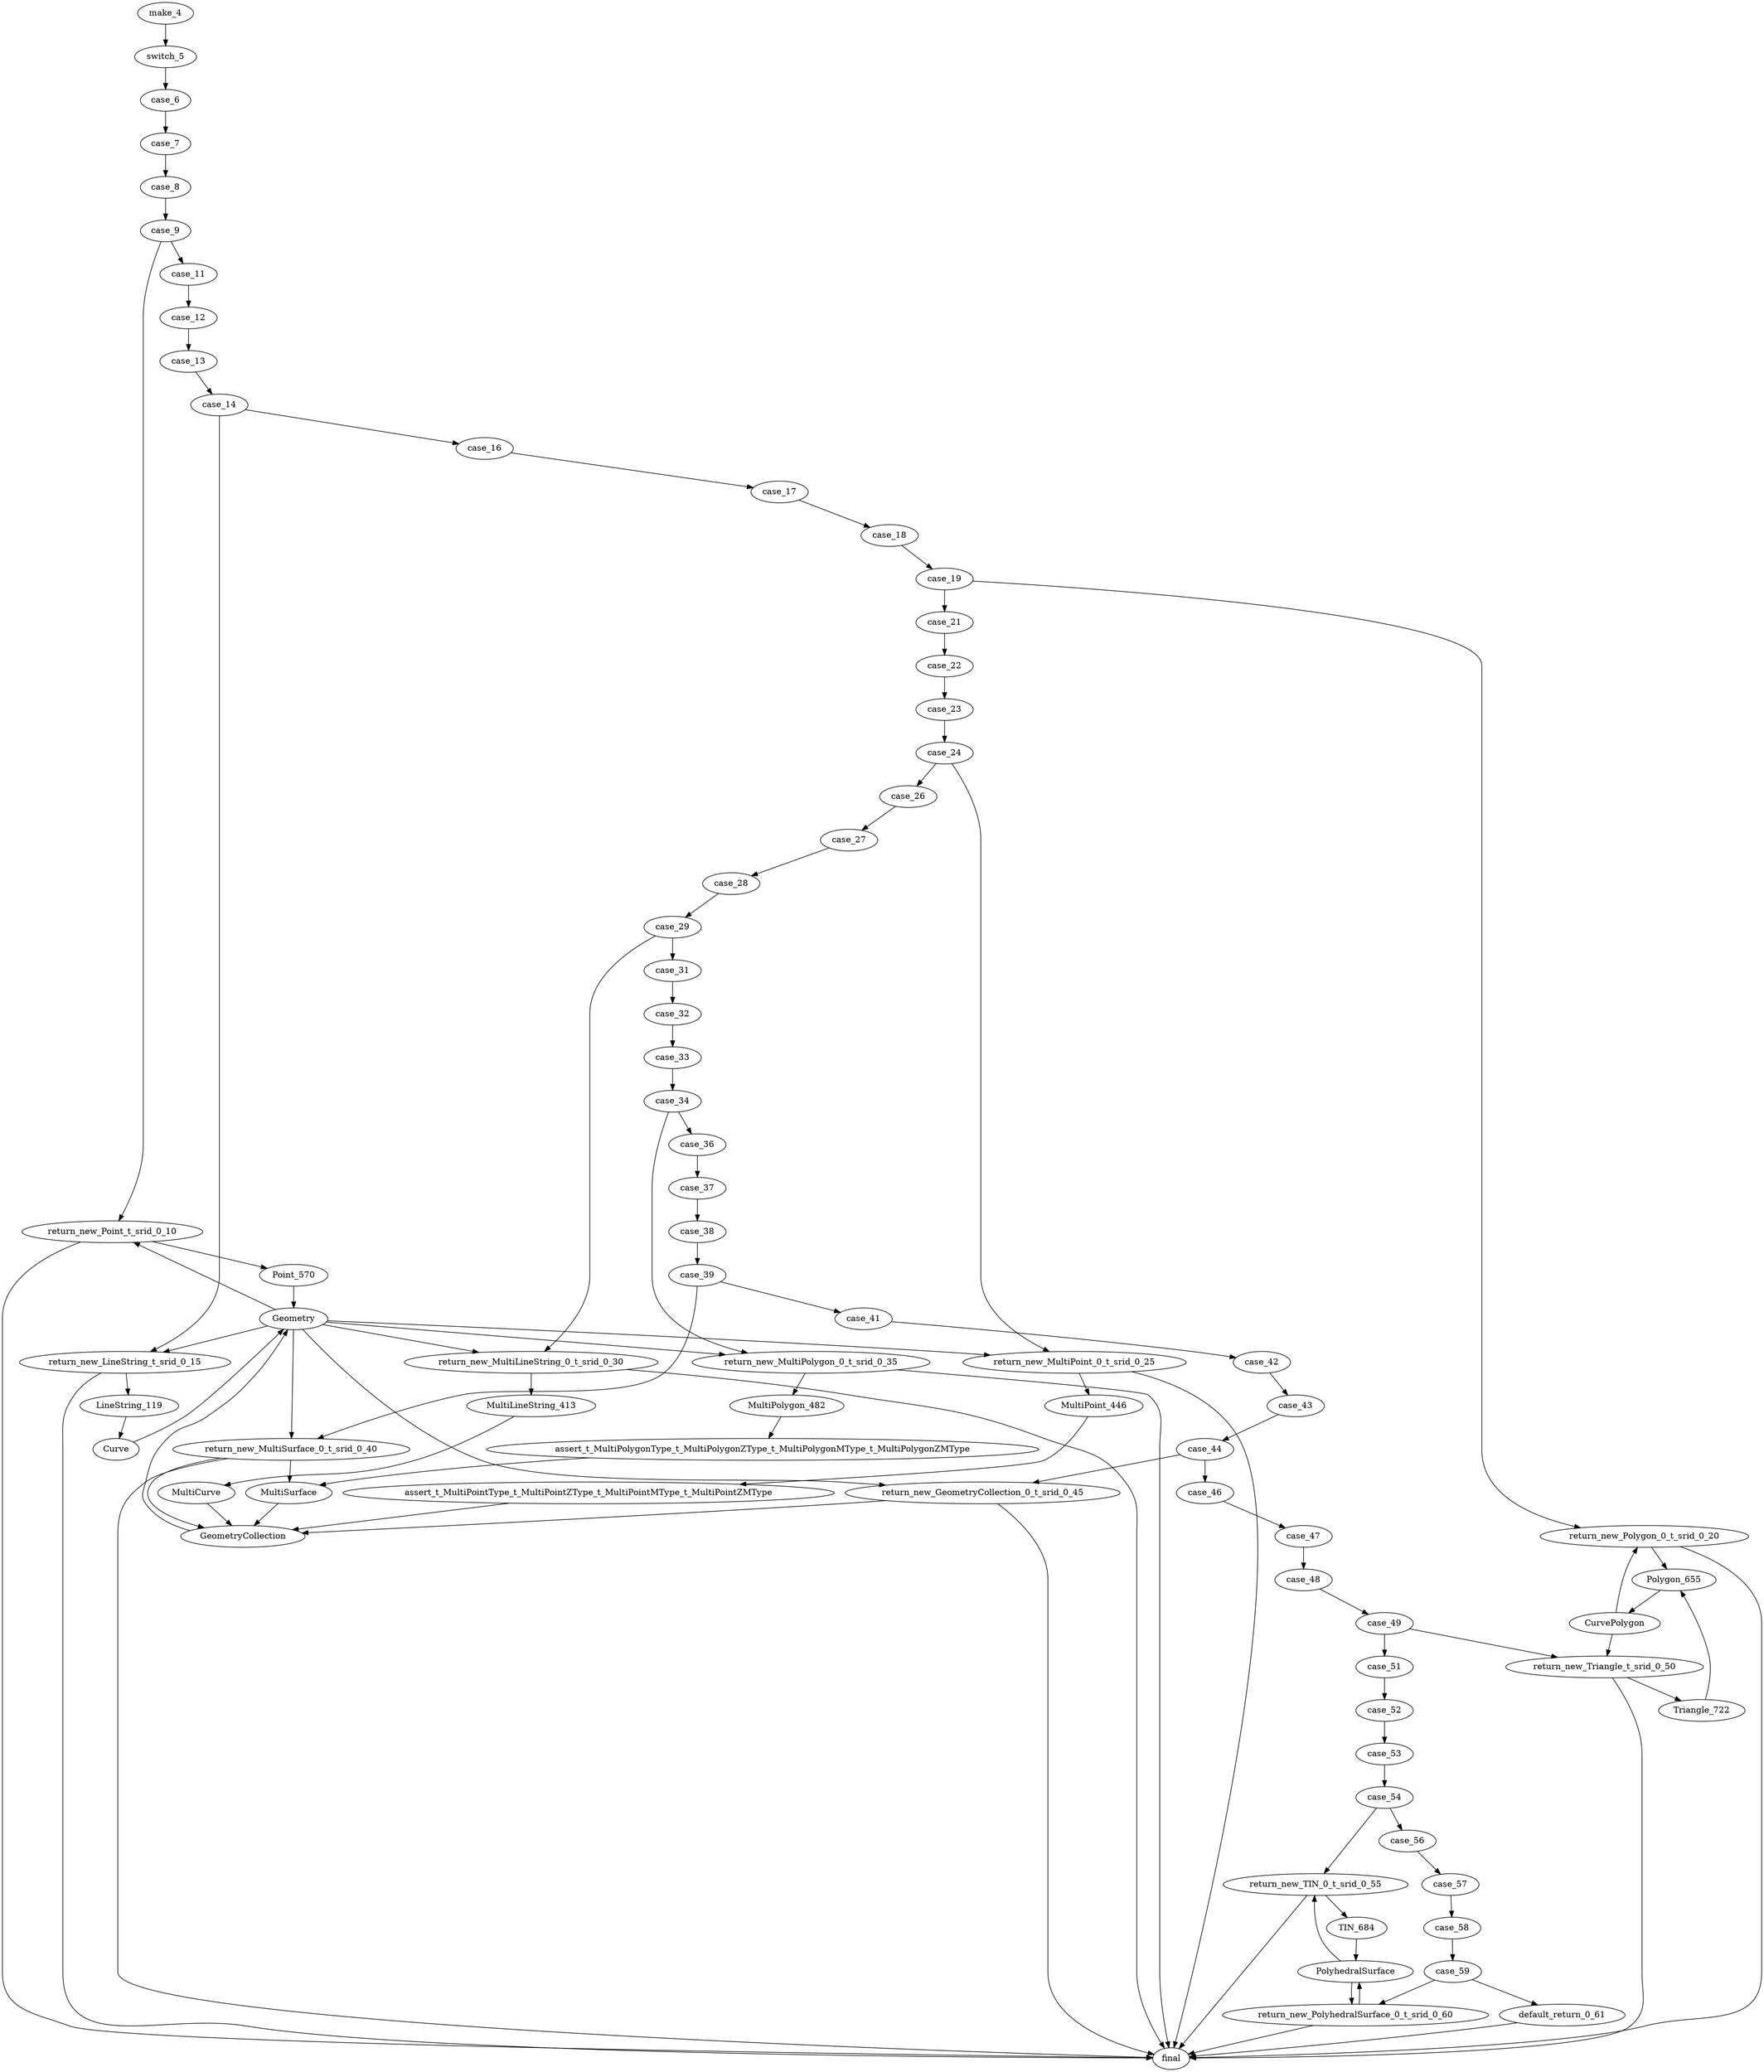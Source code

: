 strict digraph G {
make_4;
switch_5;
case_6;
case_7;
case_8;
case_9;
return_new_Point_t_srid_0_10;
case_11;
case_12;
case_13;
case_14;
return_new_LineString_t_srid_0_15;
case_16;
case_17;
case_18;
case_19;
return_new_Polygon_0_t_srid_0_20;
case_21;
case_22;
case_23;
case_24;
return_new_MultiPoint_0_t_srid_0_25;
case_26;
case_27;
case_28;
case_29;
return_new_MultiLineString_0_t_srid_0_30;
case_31;
case_32;
case_33;
case_34;
return_new_MultiPolygon_0_t_srid_0_35;
case_36;
case_37;
case_38;
case_39;
return_new_MultiSurface_0_t_srid_0_40;
case_41;
case_42;
case_43;
case_44;
return_new_GeometryCollection_0_t_srid_0_45;
case_46;
case_47;
case_48;
case_49;
return_new_Triangle_t_srid_0_50;
case_51;
case_52;
case_53;
case_54;
return_new_TIN_0_t_srid_0_55;
case_56;
case_57;
case_58;
case_59;
return_new_PolyhedralSurface_0_t_srid_0_60;
default_return_0_61;
final;
LineString_119;
MultiLineString_413;
MultiPoint_446;
assert_t_MultiPointType_t_MultiPointZType_t_MultiPointMType_t_MultiPointZMType;
MultiPolygon_482;
assert_t_MultiPolygonType_t_MultiPolygonZType_t_MultiPolygonMType_t_MultiPolygonZMType;
Point_570;
Polygon_655;
TIN_684;
Triangle_722;
PolyhedralSurface;
Curve;
MultiCurve;
GeometryCollection;
MultiSurface;
Geometry;
CurvePolygon;
make_4->switch_5;
switch_5->case_6;
case_6 -> case_7;
case_7 -> case_8;
case_8 -> case_9;
case_9 -> return_new_Point_t_srid_0_10;
return_new_Point_t_srid_0_10->Point_570;
Point_570->Geometry;
Geometry->return_new_Point_t_srid_0_10;
case_9  -> case_11;
case_11 -> case_12;
case_12 -> case_13;
case_13 -> case_14;
case_14 -> return_new_LineString_t_srid_0_15;
return_new_LineString_t_srid_0_15->LineString_119;
LineString_119->Curve;
Curve->Geometry;
Geometry-> return_new_LineString_t_srid_0_15;
case_14 -> case_16;
case_16 -> case_17;
case_17 -> case_18;
case_18 -> case_19;
case_19 -> return_new_Polygon_0_t_srid_0_20;
return_new_Polygon_0_t_srid_0_20->Polygon_655;
Polygon_655-> CurvePolygon;
CurvePolygon->return_new_Polygon_0_t_srid_0_20;
case_19 -> case_21;
case_21 -> case_22;
case_22 -> case_23;
case_23 -> case_24;
case_24 -> return_new_MultiPoint_0_t_srid_0_25;
return_new_MultiPoint_0_t_srid_0_25->MultiPoint_446;
MultiPoint_446->assert_t_MultiPointType_t_MultiPointZType_t_MultiPointMType_t_MultiPointZMType;
assert_t_MultiPointType_t_MultiPointZType_t_MultiPointMType_t_MultiPointZMType->GeometryCollection;
GeometryCollection-> Geometry;
Geometry->return_new_MultiPoint_0_t_srid_0_25;
case_24 -> case_26;
case_26 -> case_27;
case_27 -> case_28;
case_28 -> case_29;
case_29 -> return_new_MultiLineString_0_t_srid_0_30;
return_new_MultiLineString_0_t_srid_0_30->MultiLineString_413;
MultiLineString_413->MultiCurve;
MultiCurve->GeometryCollection;
GeometryCollection -> Geometry;
Geometry->return_new_MultiLineString_0_t_srid_0_30;
case_29 -> case_31;
case_31 -> case_32;
case_32 -> case_33;
case_33 -> case_34;
case_34 -> return_new_MultiPolygon_0_t_srid_0_35;
return_new_MultiPolygon_0_t_srid_0_35->MultiPolygon_482;
MultiPolygon_482->assert_t_MultiPolygonType_t_MultiPolygonZType_t_MultiPolygonMType_t_MultiPolygonZMType;
assert_t_MultiPolygonType_t_MultiPolygonZType_t_MultiPolygonMType_t_MultiPolygonZMType->MultiSurface;
return_new_MultiSurface_0_t_srid_0_40->GeometryCollection;
GeometryCollection-> Geometry;
Geometry->return_new_MultiPolygon_0_t_srid_0_35;

case_34 -> case_36;
case_36 -> case_37;
case_37 -> case_38;
case_38 -> case_39;
case_39 -> return_new_MultiSurface_0_t_srid_0_40;
return_new_MultiSurface_0_t_srid_0_40-> MultiSurface;
MultiSurface->GeometryCollection;
GeometryCollection-> Geometry;
Geometry->return_new_MultiSurface_0_t_srid_0_40;
case_39 -> case_41;
case_41 -> case_42;
case_42 -> case_43;
case_43 -> case_44;
case_44 -> return_new_GeometryCollection_0_t_srid_0_45;
return_new_GeometryCollection_0_t_srid_0_45->GeometryCollection;
GeometryCollection-> Geometry;
Geometry->return_new_GeometryCollection_0_t_srid_0_45;
case_44 -> case_46;
case_46 -> case_47;
case_47 -> case_48;
case_48 -> case_49;
case_49 -> return_new_Triangle_t_srid_0_50;
return_new_Triangle_t_srid_0_50->Triangle_722;
Triangle_722->Polygon_655;
Polygon_655-> CurvePolygon;
CurvePolygon->return_new_Triangle_t_srid_0_50;
case_49 -> case_51;
case_51 -> case_52;
case_52 -> case_53;
case_53 -> case_54;
case_54 -> return_new_TIN_0_t_srid_0_55;
return_new_TIN_0_t_srid_0_55->TIN_684;
TIN_684->PolyhedralSurface;
PolyhedralSurface-> return_new_TIN_0_t_srid_0_55;
case_54 -> case_56;
case_56 -> case_57;
case_57 -> case_58;
case_58 -> case_59;
case_59 -> return_new_PolyhedralSurface_0_t_srid_0_60;
return_new_PolyhedralSurface_0_t_srid_0_60 -> PolyhedralSurface;
PolyhedralSurface->return_new_PolyhedralSurface_0_t_srid_0_60;
case_59 -> default_return_0_61;
default_return_0_61 -> final;
return_new_Point_t_srid_0_10 -> final;
return_new_LineString_t_srid_0_15 -> final;
return_new_Polygon_0_t_srid_0_20 -> final;
return_new_MultiPoint_0_t_srid_0_25 -> final;
return_new_MultiLineString_0_t_srid_0_30 -> final;
return_new_MultiPolygon_0_t_srid_0_35 -> final;
return_new_MultiSurface_0_t_srid_0_40 -> final;
return_new_GeometryCollection_0_t_srid_0_45 -> final;
return_new_Triangle_t_srid_0_50 -> final;
return_new_TIN_0_t_srid_0_55 -> final;
return_new_PolyhedralSurface_0_t_srid_0_60 -> final;
}